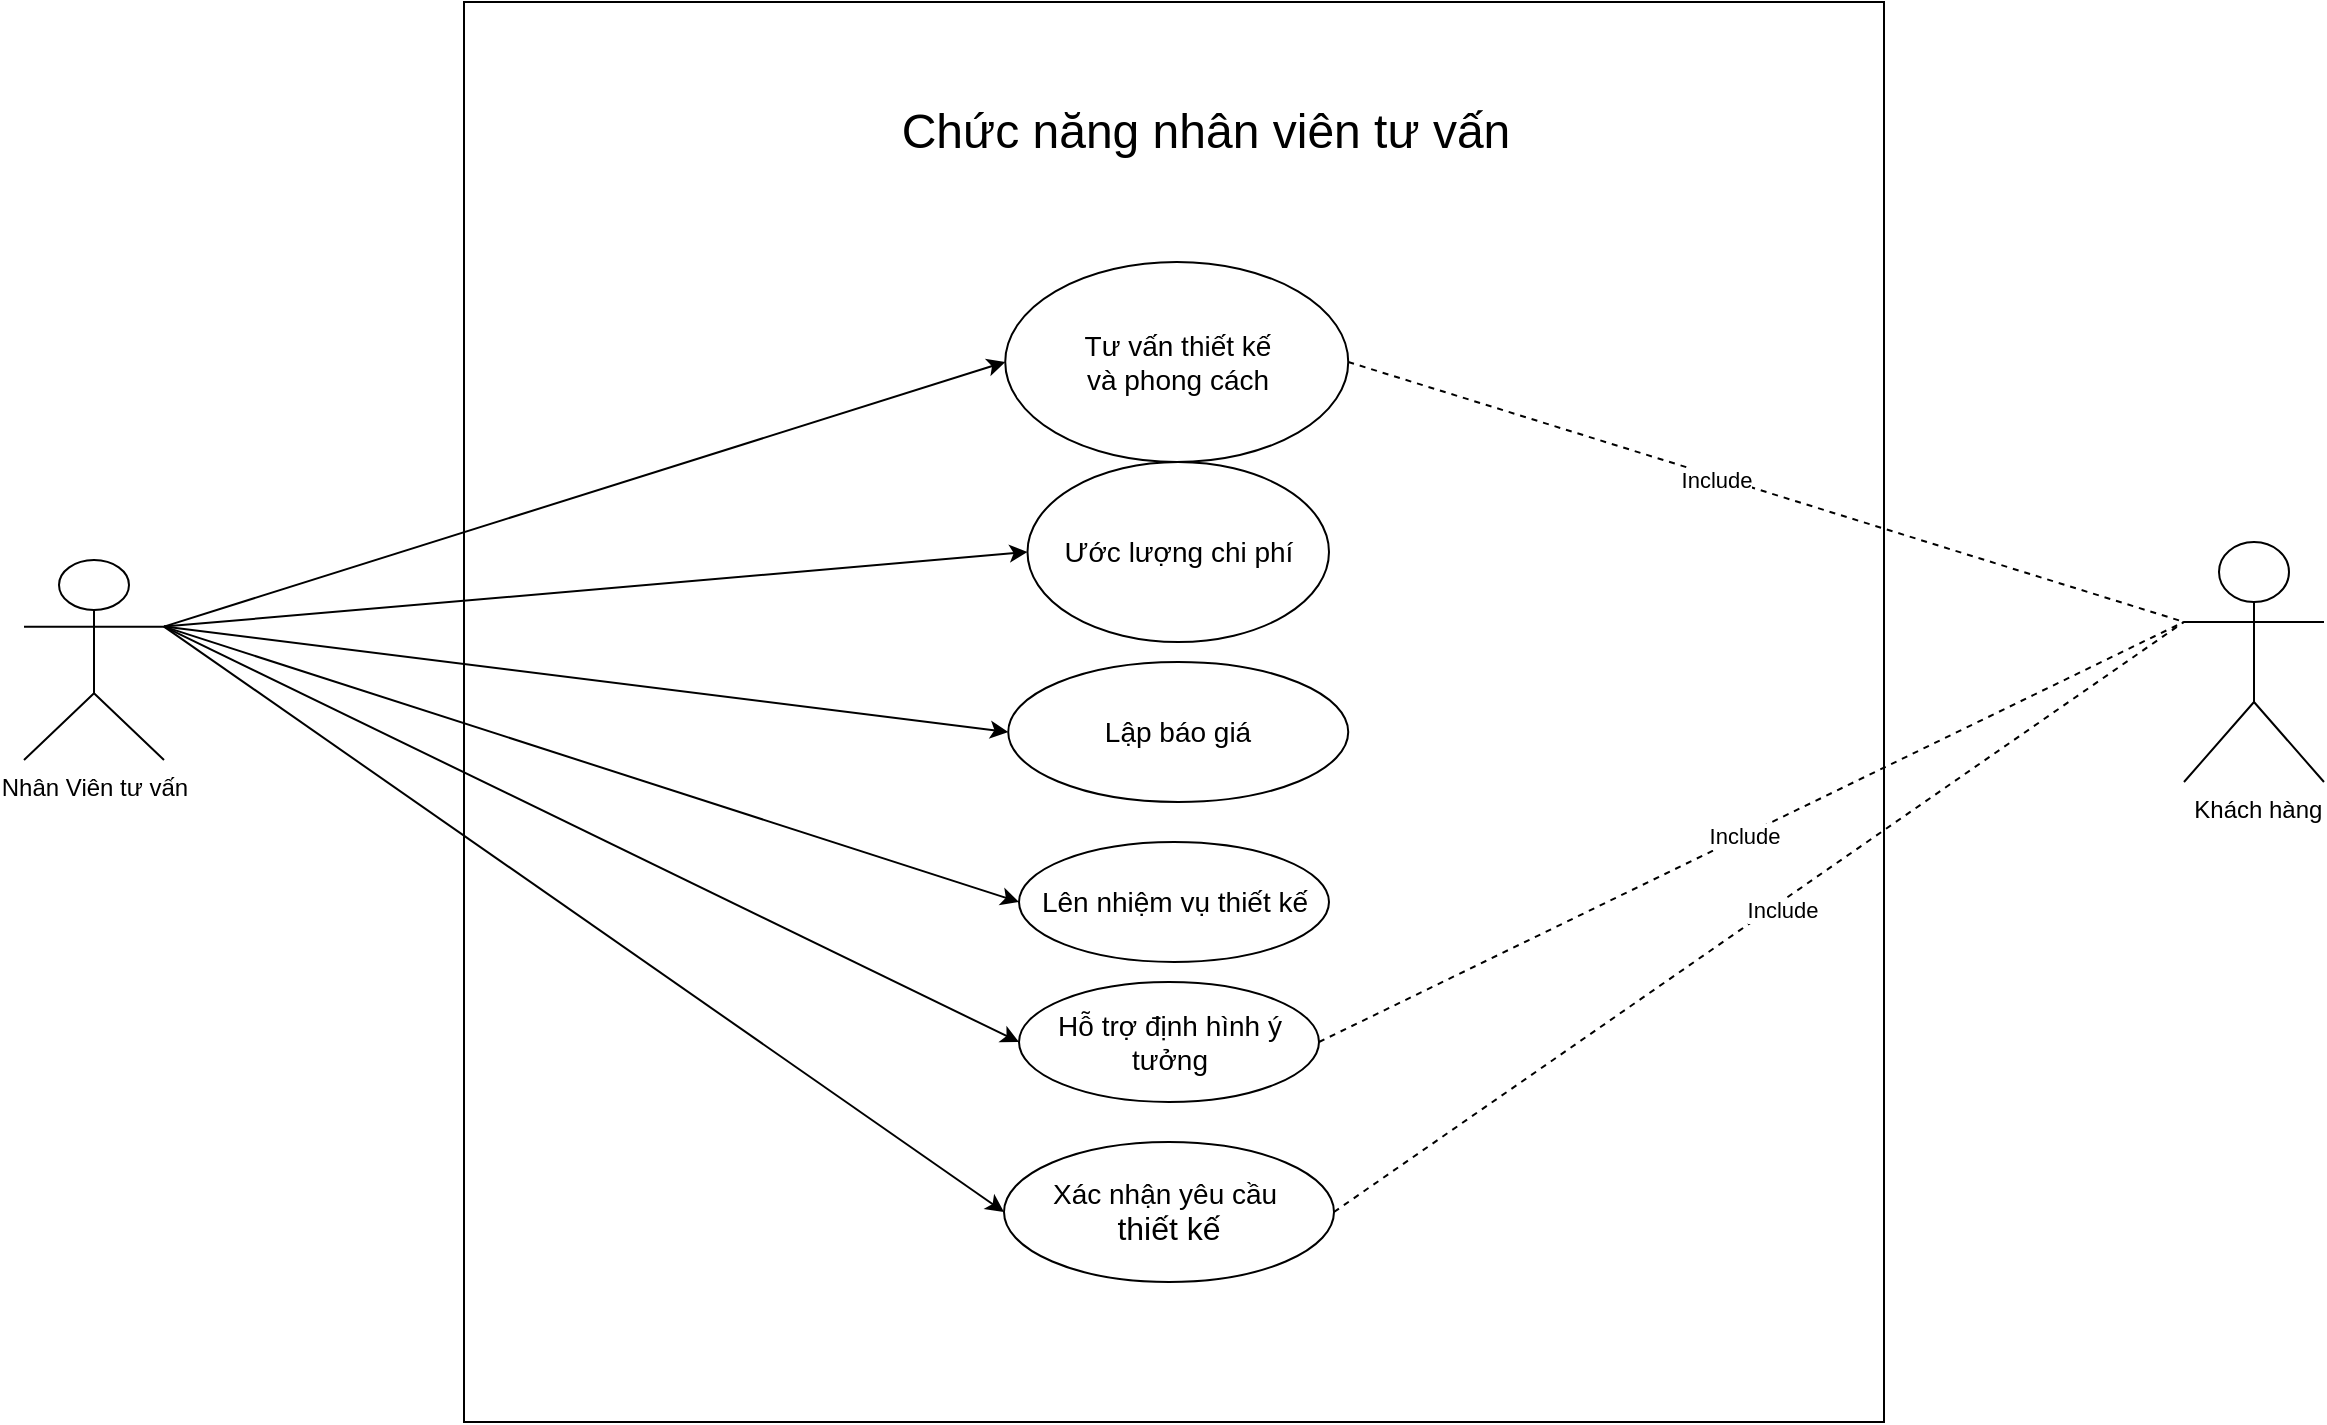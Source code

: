 <mxfile version="24.8.3">
  <diagram name="Trang-1" id="oZLMj4_pQZZMd7g6r8dM">
    <mxGraphModel dx="2624" dy="1907" grid="1" gridSize="10" guides="1" tooltips="1" connect="1" arrows="1" fold="1" page="1" pageScale="1" pageWidth="850" pageHeight="1100" math="0" shadow="0">
      <root>
        <mxCell id="0" />
        <mxCell id="1" parent="0" />
        <mxCell id="hBZrfMGhQpvPfZrwKcGj-9" value="" style="whiteSpace=wrap;html=1;aspect=fixed;" vertex="1" parent="1">
          <mxGeometry x="50" y="-140" width="710" height="710" as="geometry" />
        </mxCell>
        <mxCell id="hBZrfMGhQpvPfZrwKcGj-1" value="Nhân Viên tư vấn" style="shape=umlActor;verticalLabelPosition=bottom;verticalAlign=top;html=1;outlineConnect=0;" vertex="1" parent="1">
          <mxGeometry x="-170" y="139" width="70" height="100" as="geometry" />
        </mxCell>
        <mxCell id="hBZrfMGhQpvPfZrwKcGj-2" value="&lt;span style=&quot;font-size: 14px;&quot;&gt;Tư vấn thiết kế&lt;/span&gt;&lt;div&gt;&lt;span style=&quot;font-size: 14px;&quot;&gt;và phong cách&lt;/span&gt;&lt;/div&gt;" style="ellipse;whiteSpace=wrap;html=1;" vertex="1" parent="1">
          <mxGeometry x="320.62" y="-10" width="171.5" height="100" as="geometry" />
        </mxCell>
        <mxCell id="hBZrfMGhQpvPfZrwKcGj-3" value="&lt;font style=&quot;font-size: 14px;&quot;&gt;Ước lượng chi phí&lt;/font&gt;" style="ellipse;whiteSpace=wrap;html=1;" vertex="1" parent="1">
          <mxGeometry x="331.75" y="90" width="150.75" height="90" as="geometry" />
        </mxCell>
        <mxCell id="hBZrfMGhQpvPfZrwKcGj-4" value="&lt;font style=&quot;font-size: 14px;&quot;&gt;Lập báo giá&lt;/font&gt;" style="ellipse;whiteSpace=wrap;html=1;" vertex="1" parent="1">
          <mxGeometry x="322.12" y="190" width="170" height="70" as="geometry" />
        </mxCell>
        <mxCell id="hBZrfMGhQpvPfZrwKcGj-5" value="&lt;font style=&quot;font-size: 14px;&quot;&gt;Lên nhiệm vụ thiết kế&lt;/font&gt;" style="ellipse;whiteSpace=wrap;html=1;" vertex="1" parent="1">
          <mxGeometry x="327.5" y="280" width="155" height="60" as="geometry" />
        </mxCell>
        <mxCell id="hBZrfMGhQpvPfZrwKcGj-6" value="&lt;font style=&quot;font-size: 14px;&quot;&gt;Hỗ trợ định hình ý tưởng&lt;/font&gt;" style="ellipse;whiteSpace=wrap;html=1;" vertex="1" parent="1">
          <mxGeometry x="327.5" y="350" width="150" height="60" as="geometry" />
        </mxCell>
        <mxCell id="hBZrfMGhQpvPfZrwKcGj-8" value="&lt;font style=&quot;font-size: 14px;&quot;&gt;Xác nhận yêu cầu&amp;nbsp;&lt;/font&gt;&lt;div&gt;&lt;font size=&quot;3&quot; style=&quot;&quot;&gt;thiết kế&lt;/font&gt;&lt;/div&gt;" style="ellipse;whiteSpace=wrap;html=1;" vertex="1" parent="1">
          <mxGeometry x="320" y="430" width="165" height="70" as="geometry" />
        </mxCell>
        <mxCell id="hBZrfMGhQpvPfZrwKcGj-11" value="&lt;font style=&quot;font-size: 24px;&quot;&gt;Chức năng nhân viên tư vấn&lt;/font&gt;" style="text;html=1;align=center;verticalAlign=middle;whiteSpace=wrap;rounded=0;" vertex="1" parent="1">
          <mxGeometry x="230.5" y="-140" width="380" height="130" as="geometry" />
        </mxCell>
        <mxCell id="hBZrfMGhQpvPfZrwKcGj-14" value="&amp;nbsp;Khách hàng" style="shape=umlActor;verticalLabelPosition=bottom;verticalAlign=top;html=1;outlineConnect=0;" vertex="1" parent="1">
          <mxGeometry x="910" y="130" width="70" height="120" as="geometry" />
        </mxCell>
        <mxCell id="hBZrfMGhQpvPfZrwKcGj-17" value="" style="endArrow=classic;html=1;rounded=0;exitX=1;exitY=0.333;exitDx=0;exitDy=0;exitPerimeter=0;entryX=0;entryY=0.5;entryDx=0;entryDy=0;" edge="1" parent="1" source="hBZrfMGhQpvPfZrwKcGj-1" target="hBZrfMGhQpvPfZrwKcGj-2">
          <mxGeometry width="50" height="50" relative="1" as="geometry">
            <mxPoint x="340" y="240" as="sourcePoint" />
            <mxPoint x="390" y="190" as="targetPoint" />
          </mxGeometry>
        </mxCell>
        <mxCell id="hBZrfMGhQpvPfZrwKcGj-18" value="" style="endArrow=classic;html=1;rounded=0;exitX=1;exitY=0.333;exitDx=0;exitDy=0;exitPerimeter=0;entryX=0;entryY=0.5;entryDx=0;entryDy=0;" edge="1" parent="1" source="hBZrfMGhQpvPfZrwKcGj-1" target="hBZrfMGhQpvPfZrwKcGj-3">
          <mxGeometry width="50" height="50" relative="1" as="geometry">
            <mxPoint x="340" y="240" as="sourcePoint" />
            <mxPoint x="390" y="190" as="targetPoint" />
          </mxGeometry>
        </mxCell>
        <mxCell id="hBZrfMGhQpvPfZrwKcGj-19" value="" style="endArrow=classic;html=1;rounded=0;exitX=1;exitY=0.333;exitDx=0;exitDy=0;exitPerimeter=0;entryX=0;entryY=0.5;entryDx=0;entryDy=0;" edge="1" parent="1" source="hBZrfMGhQpvPfZrwKcGj-1" target="hBZrfMGhQpvPfZrwKcGj-4">
          <mxGeometry width="50" height="50" relative="1" as="geometry">
            <mxPoint x="340" y="240" as="sourcePoint" />
            <mxPoint x="390" y="190" as="targetPoint" />
          </mxGeometry>
        </mxCell>
        <mxCell id="hBZrfMGhQpvPfZrwKcGj-20" value="" style="endArrow=classic;html=1;rounded=0;exitX=1;exitY=0.333;exitDx=0;exitDy=0;exitPerimeter=0;entryX=0;entryY=0.5;entryDx=0;entryDy=0;" edge="1" parent="1" source="hBZrfMGhQpvPfZrwKcGj-1" target="hBZrfMGhQpvPfZrwKcGj-5">
          <mxGeometry width="50" height="50" relative="1" as="geometry">
            <mxPoint x="340" y="240" as="sourcePoint" />
            <mxPoint x="390" y="190" as="targetPoint" />
          </mxGeometry>
        </mxCell>
        <mxCell id="hBZrfMGhQpvPfZrwKcGj-21" value="" style="endArrow=classic;html=1;rounded=0;exitX=1;exitY=0.333;exitDx=0;exitDy=0;exitPerimeter=0;entryX=0;entryY=0.5;entryDx=0;entryDy=0;" edge="1" parent="1" source="hBZrfMGhQpvPfZrwKcGj-1" target="hBZrfMGhQpvPfZrwKcGj-6">
          <mxGeometry width="50" height="50" relative="1" as="geometry">
            <mxPoint x="340" y="240" as="sourcePoint" />
            <mxPoint x="390" y="190" as="targetPoint" />
          </mxGeometry>
        </mxCell>
        <mxCell id="hBZrfMGhQpvPfZrwKcGj-22" value="" style="endArrow=classic;html=1;rounded=0;exitX=1;exitY=0.333;exitDx=0;exitDy=0;exitPerimeter=0;entryX=0;entryY=0.5;entryDx=0;entryDy=0;" edge="1" parent="1" source="hBZrfMGhQpvPfZrwKcGj-1" target="hBZrfMGhQpvPfZrwKcGj-8">
          <mxGeometry width="50" height="50" relative="1" as="geometry">
            <mxPoint x="340" y="240" as="sourcePoint" />
            <mxPoint x="-10" y="500" as="targetPoint" />
          </mxGeometry>
        </mxCell>
        <mxCell id="hBZrfMGhQpvPfZrwKcGj-23" value="" style="endArrow=none;dashed=1;html=1;rounded=0;entryX=0;entryY=0.333;entryDx=0;entryDy=0;entryPerimeter=0;exitX=1;exitY=0.5;exitDx=0;exitDy=0;" edge="1" parent="1" source="hBZrfMGhQpvPfZrwKcGj-2" target="hBZrfMGhQpvPfZrwKcGj-14">
          <mxGeometry width="50" height="50" relative="1" as="geometry">
            <mxPoint x="340" y="240" as="sourcePoint" />
            <mxPoint x="390" y="190" as="targetPoint" />
          </mxGeometry>
        </mxCell>
        <mxCell id="hBZrfMGhQpvPfZrwKcGj-26" value="Include" style="edgeLabel;html=1;align=center;verticalAlign=middle;resizable=0;points=[];" vertex="1" connectable="0" parent="hBZrfMGhQpvPfZrwKcGj-23">
          <mxGeometry x="-0.119" y="-2" relative="1" as="geometry">
            <mxPoint as="offset" />
          </mxGeometry>
        </mxCell>
        <mxCell id="hBZrfMGhQpvPfZrwKcGj-24" value="" style="endArrow=none;dashed=1;html=1;rounded=0;entryX=0;entryY=0.333;entryDx=0;entryDy=0;entryPerimeter=0;exitX=1;exitY=0.5;exitDx=0;exitDy=0;" edge="1" parent="1" source="hBZrfMGhQpvPfZrwKcGj-6" target="hBZrfMGhQpvPfZrwKcGj-14">
          <mxGeometry width="50" height="50" relative="1" as="geometry">
            <mxPoint x="340" y="240" as="sourcePoint" />
            <mxPoint x="390" y="190" as="targetPoint" />
          </mxGeometry>
        </mxCell>
        <mxCell id="hBZrfMGhQpvPfZrwKcGj-27" value="Include" style="edgeLabel;html=1;align=center;verticalAlign=middle;resizable=0;points=[];" vertex="1" connectable="0" parent="hBZrfMGhQpvPfZrwKcGj-24">
          <mxGeometry x="-0.018" relative="1" as="geometry">
            <mxPoint as="offset" />
          </mxGeometry>
        </mxCell>
        <mxCell id="hBZrfMGhQpvPfZrwKcGj-25" value="" style="endArrow=none;dashed=1;html=1;rounded=0;entryX=0;entryY=0.333;entryDx=0;entryDy=0;entryPerimeter=0;exitX=1;exitY=0.5;exitDx=0;exitDy=0;" edge="1" parent="1" source="hBZrfMGhQpvPfZrwKcGj-8" target="hBZrfMGhQpvPfZrwKcGj-14">
          <mxGeometry width="50" height="50" relative="1" as="geometry">
            <mxPoint x="340" y="240" as="sourcePoint" />
            <mxPoint x="910" y="170" as="targetPoint" />
          </mxGeometry>
        </mxCell>
        <mxCell id="hBZrfMGhQpvPfZrwKcGj-28" value="Include" style="edgeLabel;html=1;align=center;verticalAlign=middle;resizable=0;points=[];" vertex="1" connectable="0" parent="hBZrfMGhQpvPfZrwKcGj-25">
          <mxGeometry x="0.047" y="-4" relative="1" as="geometry">
            <mxPoint x="-1" as="offset" />
          </mxGeometry>
        </mxCell>
      </root>
    </mxGraphModel>
  </diagram>
</mxfile>
